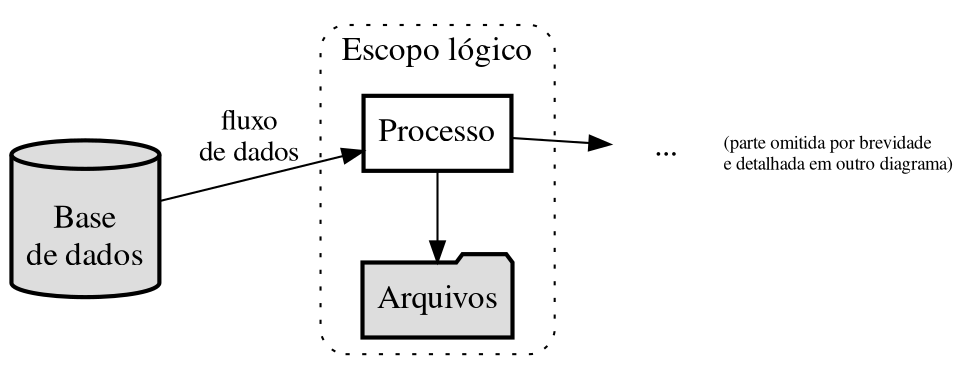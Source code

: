 digraph {
    rankdir=LR
    ranksep = "0.45"
    nodesep = "0.3"
    ratio=0.4
    // dpi=400
    node [
        fontname = "Times"
        shape = rectangle
        fontsize = 16
        style = "filled,bold"
        fillcolor = "#ffffff",
        margin = "0.1,0.1"
    ]
    edge [
        fontname = "Times"
        fontsize = 14
    ]

    base [
            label = "\nBase\nde dados",
            shape = cylinder, fillcolor = "#dddddd"
            margin = "0.1,0"
        ]

    subgraph cluster_l1 {
        fontsize = 16
        fontname = "Times"
        label = "Escopo lógico"
        style="rounded,dotted"

        task [label = "Processo"]

        imgs [
            label = "Arquivos"
            shape = folder, fillcolor = "#dddddd"
        ]

    	task -> imgs
    	{task; imgs; rank=same}

    }

    outside[shape=none, label="..."]
    outside_note[shape=none, label="asdfg", style=invis] 
    outside -> outside_note [fontsize="9", taillabel="(parte omitida por brevidade\le detalhada em outro diagrama)\l", color=invis]


    base -> task [label="fluxo\nde dados"]
    task -> outside

    base -> imgs -> outside_note [style=invis] 

    


}
